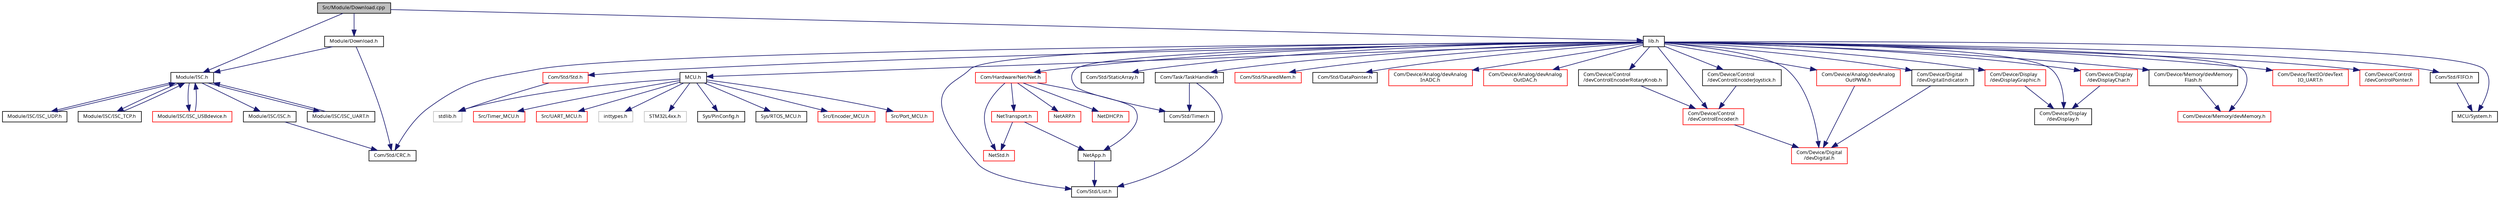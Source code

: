 digraph "Src/Module/Download.cpp"
{
  edge [fontname="Sans",fontsize="8",labelfontname="Sans",labelfontsize="8"];
  node [fontname="Sans",fontsize="8",shape=record];
  Node1 [label="Src/Module/Download.cpp",height=0.2,width=0.4,color="black", fillcolor="grey75", style="filled", fontcolor="black"];
  Node1 -> Node2 [color="midnightblue",fontsize="8",style="solid",fontname="Sans"];
  Node2 [label="lib.h",height=0.2,width=0.4,color="black", fillcolor="white", style="filled",URL="$lib_8h.html",tooltip="Library main include file. "];
  Node2 -> Node3 [color="midnightblue",fontsize="8",style="solid",fontname="Sans"];
  Node3 [label="MCU/System.h",height=0.2,width=0.4,color="black", fillcolor="white", style="filled",URL="$_system_8h.html"];
  Node2 -> Node4 [color="midnightblue",fontsize="8",style="solid",fontname="Sans"];
  Node4 [label="MCU.h",height=0.2,width=0.4,color="black", fillcolor="white", style="filled",URL="$_m_c_u_8h_source.html"];
  Node4 -> Node5 [color="midnightblue",fontsize="8",style="solid",fontname="Sans"];
  Node5 [label="inttypes.h",height=0.2,width=0.4,color="grey75", fillcolor="white", style="filled"];
  Node4 -> Node6 [color="midnightblue",fontsize="8",style="solid",fontname="Sans"];
  Node6 [label="stdlib.h",height=0.2,width=0.4,color="grey75", fillcolor="white", style="filled"];
  Node4 -> Node7 [color="midnightblue",fontsize="8",style="solid",fontname="Sans"];
  Node7 [label="STM32L4xx.h",height=0.2,width=0.4,color="grey75", fillcolor="white", style="filled"];
  Node4 -> Node8 [color="midnightblue",fontsize="8",style="solid",fontname="Sans"];
  Node8 [label="Sys/PinConfig.h",height=0.2,width=0.4,color="black", fillcolor="white", style="filled",URL="$_pin_config_8h.html"];
  Node4 -> Node9 [color="midnightblue",fontsize="8",style="solid",fontname="Sans"];
  Node9 [label="Sys/RTOS_MCU.h",height=0.2,width=0.4,color="black", fillcolor="white", style="filled",URL="$_r_t_o_s___m_c_u_8h.html"];
  Node4 -> Node10 [color="midnightblue",fontsize="8",style="solid",fontname="Sans"];
  Node10 [label="Src/Encoder_MCU.h",height=0.2,width=0.4,color="red", fillcolor="white", style="filled",URL="$_encoder___m_c_u_8h.html"];
  Node4 -> Node11 [color="midnightblue",fontsize="8",style="solid",fontname="Sans"];
  Node11 [label="Src/Port_MCU.h",height=0.2,width=0.4,color="red", fillcolor="white", style="filled",URL="$_port___m_c_u_8h.html"];
  Node4 -> Node12 [color="midnightblue",fontsize="8",style="solid",fontname="Sans"];
  Node12 [label="Src/Timer_MCU.h",height=0.2,width=0.4,color="red", fillcolor="white", style="filled",URL="$_timer___m_c_u_8h.html"];
  Node4 -> Node13 [color="midnightblue",fontsize="8",style="solid",fontname="Sans"];
  Node13 [label="Src/UART_MCU.h",height=0.2,width=0.4,color="red", fillcolor="white", style="filled",URL="$_u_a_r_t___m_c_u_8h.html"];
  Node2 -> Node14 [color="midnightblue",fontsize="8",style="solid",fontname="Sans"];
  Node14 [label="Com/Hardware/Net/Net.h",height=0.2,width=0.4,color="red", fillcolor="white", style="filled",URL="$_net_8h.html"];
  Node14 -> Node15 [color="midnightblue",fontsize="8",style="solid",fontname="Sans"];
  Node15 [label="NetStd.h",height=0.2,width=0.4,color="red", fillcolor="white", style="filled",URL="$_net_std_8h.html",tooltip="Standard include file. "];
  Node14 -> Node16 [color="midnightblue",fontsize="8",style="solid",fontname="Sans"];
  Node16 [label="NetApp.h",height=0.2,width=0.4,color="black", fillcolor="white", style="filled",URL="$_net_app_8h_source.html"];
  Node16 -> Node17 [color="midnightblue",fontsize="8",style="solid",fontname="Sans"];
  Node17 [label="Com/Std/List.h",height=0.2,width=0.4,color="black", fillcolor="white", style="filled",URL="$_list_8h.html"];
  Node14 -> Node18 [color="midnightblue",fontsize="8",style="solid",fontname="Sans"];
  Node18 [label="NetTransport.h",height=0.2,width=0.4,color="red", fillcolor="white", style="filled",URL="$_net_transport_8h_source.html"];
  Node18 -> Node15 [color="midnightblue",fontsize="8",style="solid",fontname="Sans"];
  Node18 -> Node16 [color="midnightblue",fontsize="8",style="solid",fontname="Sans"];
  Node14 -> Node19 [color="midnightblue",fontsize="8",style="solid",fontname="Sans"];
  Node19 [label="NetARP.h",height=0.2,width=0.4,color="red", fillcolor="white", style="filled",URL="$_net_a_r_p_8h_source.html"];
  Node14 -> Node20 [color="midnightblue",fontsize="8",style="solid",fontname="Sans"];
  Node20 [label="NetDHCP.h",height=0.2,width=0.4,color="red", fillcolor="white", style="filled",URL="$_net_d_h_c_p_8h_source.html"];
  Node2 -> Node21 [color="midnightblue",fontsize="8",style="solid",fontname="Sans"];
  Node21 [label="Com/Std/Std.h",height=0.2,width=0.4,color="red", fillcolor="white", style="filled",URL="$_std_8h.html",tooltip="Standard include file. "];
  Node21 -> Node6 [color="midnightblue",fontsize="8",style="solid",fontname="Sans"];
  Node2 -> Node22 [color="midnightblue",fontsize="8",style="solid",fontname="Sans"];
  Node22 [label="Com/Std/StaticArray.h",height=0.2,width=0.4,color="black", fillcolor="white", style="filled",URL="$_static_array_8h.html"];
  Node2 -> Node23 [color="midnightblue",fontsize="8",style="solid",fontname="Sans"];
  Node23 [label="Com/Std/CRC.h",height=0.2,width=0.4,color="black", fillcolor="white", style="filled",URL="$_c_r_c_8h.html"];
  Node2 -> Node17 [color="midnightblue",fontsize="8",style="solid",fontname="Sans"];
  Node2 -> Node24 [color="midnightblue",fontsize="8",style="solid",fontname="Sans"];
  Node24 [label="Com/Std/FIFO.h",height=0.2,width=0.4,color="black", fillcolor="white", style="filled",URL="$_fifo_8h.html"];
  Node24 -> Node3 [color="midnightblue",fontsize="8",style="solid",fontname="Sans"];
  Node2 -> Node25 [color="midnightblue",fontsize="8",style="solid",fontname="Sans"];
  Node25 [label="Com/Std/SharedMem.h",height=0.2,width=0.4,color="red", fillcolor="white", style="filled",URL="$_shared_mem_8h.html"];
  Node2 -> Node26 [color="midnightblue",fontsize="8",style="solid",fontname="Sans"];
  Node26 [label="Com/Std/DataPointer.h",height=0.2,width=0.4,color="black", fillcolor="white", style="filled",URL="$_data_pointer_8h.html"];
  Node2 -> Node27 [color="midnightblue",fontsize="8",style="solid",fontname="Sans"];
  Node27 [label="Com/Std/Timer.h",height=0.2,width=0.4,color="black", fillcolor="white", style="filled",URL="$_std_2_timer_8h.html"];
  Node2 -> Node28 [color="midnightblue",fontsize="8",style="solid",fontname="Sans"];
  Node28 [label="Com/Device/Analog/devAnalog\lInADC.h",height=0.2,width=0.4,color="red", fillcolor="white", style="filled",URL="$dev_analog_in_a_d_c_8h.html"];
  Node2 -> Node29 [color="midnightblue",fontsize="8",style="solid",fontname="Sans"];
  Node29 [label="Com/Device/Analog/devAnalog\lOutDAC.h",height=0.2,width=0.4,color="red", fillcolor="white", style="filled",URL="$dev_analog_out_d_a_c_8h.html"];
  Node2 -> Node30 [color="midnightblue",fontsize="8",style="solid",fontname="Sans"];
  Node30 [label="Com/Device/Analog/devAnalog\lOutPWM.h",height=0.2,width=0.4,color="red", fillcolor="white", style="filled",URL="$dev_analog_out_p_w_m_8h.html"];
  Node30 -> Node31 [color="midnightblue",fontsize="8",style="solid",fontname="Sans"];
  Node31 [label="Com/Device/Digital\l/devDigital.h",height=0.2,width=0.4,color="red", fillcolor="white", style="filled",URL="$dev_digital_8h.html"];
  Node2 -> Node31 [color="midnightblue",fontsize="8",style="solid",fontname="Sans"];
  Node2 -> Node32 [color="midnightblue",fontsize="8",style="solid",fontname="Sans"];
  Node32 [label="Com/Device/Digital\l/devDigitalIndicator.h",height=0.2,width=0.4,color="black", fillcolor="white", style="filled",URL="$dev_digital_indicator_8h.html"];
  Node32 -> Node31 [color="midnightblue",fontsize="8",style="solid",fontname="Sans"];
  Node2 -> Node33 [color="midnightblue",fontsize="8",style="solid",fontname="Sans"];
  Node33 [label="Com/Device/Display\l/devDisplay.h",height=0.2,width=0.4,color="black", fillcolor="white", style="filled",URL="$dev_display_8h.html"];
  Node2 -> Node34 [color="midnightblue",fontsize="8",style="solid",fontname="Sans"];
  Node34 [label="Com/Device/Display\l/devDisplayChar.h",height=0.2,width=0.4,color="red", fillcolor="white", style="filled",URL="$dev_display_char_8h.html"];
  Node34 -> Node33 [color="midnightblue",fontsize="8",style="solid",fontname="Sans"];
  Node2 -> Node35 [color="midnightblue",fontsize="8",style="solid",fontname="Sans"];
  Node35 [label="Com/Device/Display\l/devDisplayGraphic.h",height=0.2,width=0.4,color="red", fillcolor="white", style="filled",URL="$dev_display_graphic_8h.html"];
  Node35 -> Node33 [color="midnightblue",fontsize="8",style="solid",fontname="Sans"];
  Node2 -> Node36 [color="midnightblue",fontsize="8",style="solid",fontname="Sans"];
  Node36 [label="Com/Device/Memory/devMemory.h",height=0.2,width=0.4,color="red", fillcolor="white", style="filled",URL="$dev_memory_8h.html"];
  Node2 -> Node37 [color="midnightblue",fontsize="8",style="solid",fontname="Sans"];
  Node37 [label="Com/Device/Memory/devMemory\lFlash.h",height=0.2,width=0.4,color="black", fillcolor="white", style="filled",URL="$dev_memory_flash_8h.html"];
  Node37 -> Node36 [color="midnightblue",fontsize="8",style="solid",fontname="Sans"];
  Node2 -> Node38 [color="midnightblue",fontsize="8",style="solid",fontname="Sans"];
  Node38 [label="Com/Device/TextIO/devText\lIO_UART.h",height=0.2,width=0.4,color="red", fillcolor="white", style="filled",URL="$dev_text_i_o___u_a_r_t_8h.html"];
  Node2 -> Node39 [color="midnightblue",fontsize="8",style="solid",fontname="Sans"];
  Node39 [label="Com/Device/Control\l/devControlEncoder.h",height=0.2,width=0.4,color="red", fillcolor="white", style="filled",URL="$dev_control_encoder_8h.html"];
  Node39 -> Node31 [color="midnightblue",fontsize="8",style="solid",fontname="Sans"];
  Node2 -> Node40 [color="midnightblue",fontsize="8",style="solid",fontname="Sans"];
  Node40 [label="Com/Device/Control\l/devControlEncoderJoystick.h",height=0.2,width=0.4,color="black", fillcolor="white", style="filled",URL="$dev_control_encoder_joystick_8h.html"];
  Node40 -> Node39 [color="midnightblue",fontsize="8",style="solid",fontname="Sans"];
  Node2 -> Node41 [color="midnightblue",fontsize="8",style="solid",fontname="Sans"];
  Node41 [label="Com/Device/Control\l/devControlEncoderRotaryKnob.h",height=0.2,width=0.4,color="black", fillcolor="white", style="filled",URL="$dev_control_encoder_rotaryknob_8h.html"];
  Node41 -> Node39 [color="midnightblue",fontsize="8",style="solid",fontname="Sans"];
  Node2 -> Node42 [color="midnightblue",fontsize="8",style="solid",fontname="Sans"];
  Node42 [label="Com/Device/Control\l/devControlPointer.h",height=0.2,width=0.4,color="red", fillcolor="white", style="filled",URL="$dev_control_pointer_8h.html"];
  Node2 -> Node43 [color="midnightblue",fontsize="8",style="solid",fontname="Sans"];
  Node43 [label="Com/Task/TaskHandler.h",height=0.2,width=0.4,color="black", fillcolor="white", style="filled",URL="$_task_handler_8h.html"];
  Node43 -> Node17 [color="midnightblue",fontsize="8",style="solid",fontname="Sans"];
  Node43 -> Node27 [color="midnightblue",fontsize="8",style="solid",fontname="Sans"];
  Node1 -> Node44 [color="midnightblue",fontsize="8",style="solid",fontname="Sans"];
  Node44 [label="Module/ISC.h",height=0.2,width=0.4,color="black", fillcolor="white", style="filled",URL="$_i_s_c_8h.html",tooltip="Summary of ISC classes (Inter system communication) "];
  Node44 -> Node45 [color="midnightblue",fontsize="8",style="solid",fontname="Sans"];
  Node45 [label="Module/ISC/ISC.h",height=0.2,width=0.4,color="black", fillcolor="white", style="filled",URL="$_i_s_c_2_i_s_c_8h_source.html"];
  Node45 -> Node23 [color="midnightblue",fontsize="8",style="solid",fontname="Sans"];
  Node44 -> Node46 [color="midnightblue",fontsize="8",style="solid",fontname="Sans"];
  Node46 [label="Module/ISC/ISC_UART.h",height=0.2,width=0.4,color="black", fillcolor="white", style="filled",URL="$_i_s_c___u_a_r_t_8h_source.html"];
  Node46 -> Node44 [color="midnightblue",fontsize="8",style="solid",fontname="Sans"];
  Node44 -> Node47 [color="midnightblue",fontsize="8",style="solid",fontname="Sans"];
  Node47 [label="Module/ISC/ISC_UDP.h",height=0.2,width=0.4,color="black", fillcolor="white", style="filled",URL="$_i_s_c___u_d_p_8h_source.html"];
  Node47 -> Node44 [color="midnightblue",fontsize="8",style="solid",fontname="Sans"];
  Node44 -> Node48 [color="midnightblue",fontsize="8",style="solid",fontname="Sans"];
  Node48 [label="Module/ISC/ISC_TCP.h",height=0.2,width=0.4,color="black", fillcolor="white", style="filled",URL="$_i_s_c___t_c_p_8h_source.html"];
  Node48 -> Node44 [color="midnightblue",fontsize="8",style="solid",fontname="Sans"];
  Node44 -> Node49 [color="midnightblue",fontsize="8",style="solid",fontname="Sans"];
  Node49 [label="Module/ISC/ISC_USBdevice.h",height=0.2,width=0.4,color="red", fillcolor="white", style="filled",URL="$_i_s_c___u_s_bdevice_8h_source.html"];
  Node49 -> Node44 [color="midnightblue",fontsize="8",style="solid",fontname="Sans"];
  Node1 -> Node50 [color="midnightblue",fontsize="8",style="solid",fontname="Sans"];
  Node50 [label="Module/Download.h",height=0.2,width=0.4,color="black", fillcolor="white", style="filled",URL="$_download_8h.html"];
  Node50 -> Node23 [color="midnightblue",fontsize="8",style="solid",fontname="Sans"];
  Node50 -> Node44 [color="midnightblue",fontsize="8",style="solid",fontname="Sans"];
}
